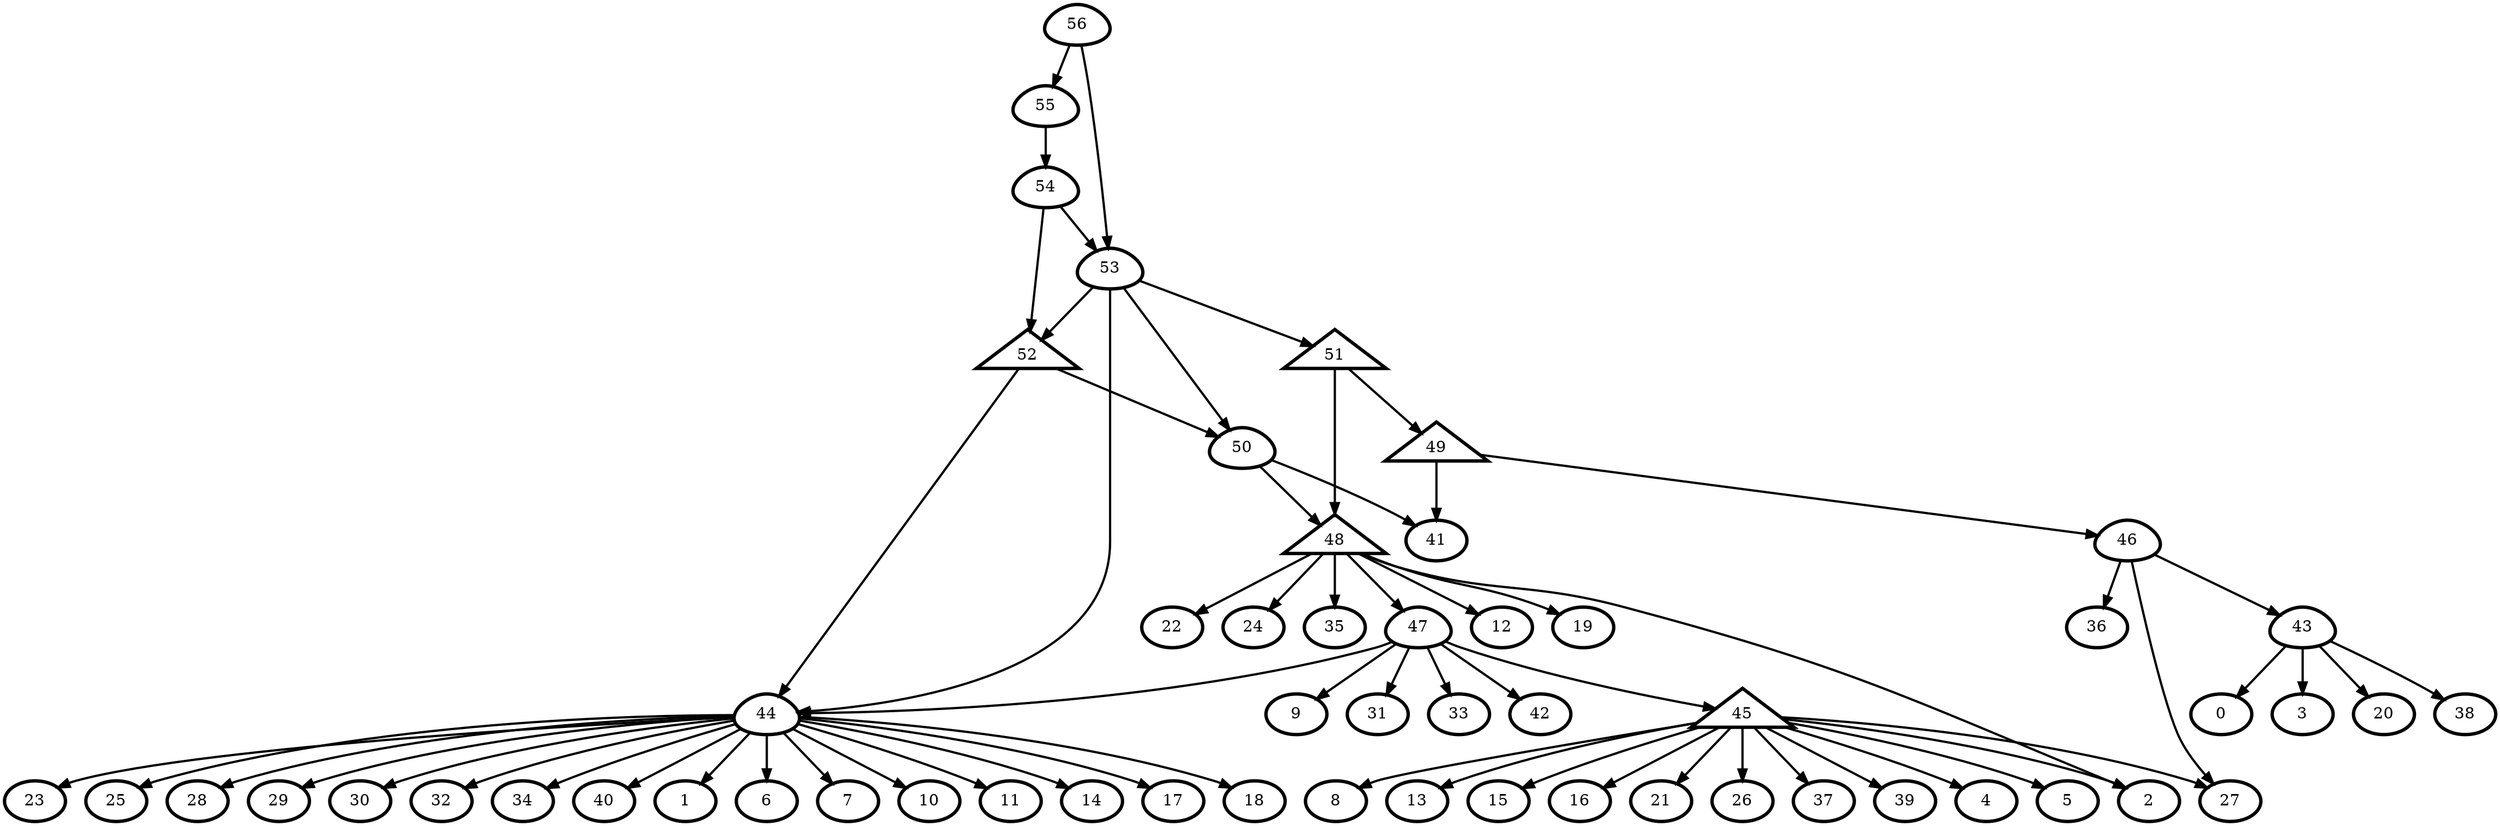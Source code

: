 digraph G {
    0 [penwidth=3,label="0"]
    1 [penwidth=3,label="1"]
    2 [penwidth=3,label="2"]
    3 [penwidth=3,label="3"]
    4 [penwidth=3,label="4"]
    5 [penwidth=3,label="5"]
    6 [penwidth=3,label="6"]
    7 [penwidth=3,label="7"]
    8 [penwidth=3,label="8"]
    9 [penwidth=3,label="9"]
    10 [penwidth=3,label="10"]
    11 [penwidth=3,label="11"]
    12 [penwidth=3,label="12"]
    13 [penwidth=3,label="13"]
    14 [penwidth=3,label="14"]
    15 [penwidth=3,label="15"]
    16 [penwidth=3,label="16"]
    17 [penwidth=3,label="17"]
    18 [penwidth=3,label="18"]
    19 [penwidth=3,label="19"]
    20 [penwidth=3,label="20"]
    21 [penwidth=3,label="21"]
    22 [penwidth=3,label="22"]
    23 [penwidth=3,label="23"]
    24 [penwidth=3,label="24"]
    25 [penwidth=3,label="25"]
    26 [penwidth=3,label="26"]
    27 [penwidth=3,label="27"]
    28 [penwidth=3,label="28"]
    29 [penwidth=3,label="29"]
    30 [penwidth=3,label="30"]
    31 [penwidth=3,label="31"]
    32 [penwidth=3,label="32"]
    33 [penwidth=3,label="33"]
    34 [penwidth=3,label="34"]
    35 [penwidth=3,label="35"]
    36 [penwidth=3,label="36"]
    37 [penwidth=3,label="37"]
    38 [penwidth=3,label="38"]
    39 [penwidth=3,label="39"]
    40 [penwidth=3,label="40"]
    41 [penwidth=3,label="41"]
    42 [penwidth=3,label="42"]
    43 [penwidth=3,label="43",shape = "egg"]
    44 [penwidth=3,label="44",shape = "egg"]
    45 [penwidth=3,label="46",shape = "egg"]
    46 [penwidth=3,label="47",shape = "egg"]
    47 [penwidth=3,label="50",shape = "egg"]
    48 [penwidth=3,label="53",shape = "egg"]
    49 [penwidth=3,label="54",shape = "egg"]
    50 [penwidth=3,label="55",shape = "egg"]
    51 [penwidth=3,label="45",shape = "triangle"]
    52 [penwidth=3,label="48",shape = "triangle"]
    53 [penwidth=3,label="49",shape = "triangle"]
    54 [penwidth=3,label="51",shape = "triangle"]
    55 [penwidth=3,label="52",shape = "triangle"]
    56 [penwidth=3,label="56",shape = "egg"]

    43 -> 20 [penwidth=2]
    43 -> 0 [penwidth=2]
    43 -> 3 [penwidth=2]
    43 -> 38 [penwidth=2]
    44 -> 18 [penwidth=2]
    44 -> 40 [penwidth=2]
    44 -> 23 [penwidth=2]
    44 -> 6 [penwidth=2]
    44 -> 10 [penwidth=2]
    44 -> 14 [penwidth=2]
    44 -> 7 [penwidth=2]
    44 -> 17 [penwidth=2]
    44 -> 34 [penwidth=2]
    44 -> 11 [penwidth=2]
    44 -> 28 [penwidth=2]
    44 -> 25 [penwidth=2]
    44 -> 29 [penwidth=2]
    44 -> 30 [penwidth=2]
    44 -> 1 [penwidth=2]
    44 -> 32 [penwidth=2]
    51 -> 15 [penwidth=2]
    51 -> 27 [penwidth=2]
    51 -> 5 [penwidth=2]
    51 -> 21 [penwidth=2]
    51 -> 26 [penwidth=2]
    51 -> 13 [penwidth=2]
    51 -> 39 [penwidth=2]
    51 -> 8 [penwidth=2]
    51 -> 4 [penwidth=2]
    51 -> 37 [penwidth=2]
    51 -> 16 [penwidth=2]
    51 -> 2 [penwidth=2]
    45 -> 43 [penwidth=2]
    45 -> 36 [penwidth=2]
    45 -> 27 [penwidth=2]
    46 -> 42 [penwidth=2]
    46 -> 44 [penwidth=2]
    46 -> 31 [penwidth=2]
    46 -> 33 [penwidth=2]
    46 -> 9 [penwidth=2]
    46 -> 51 [penwidth=2]
    52 -> 2 [penwidth=2]
    52 -> 22 [penwidth=2]
    52 -> 12 [penwidth=2]
    52 -> 24 [penwidth=2]
    52 -> 46 [penwidth=2]
    52 -> 35 [penwidth=2]
    52 -> 19 [penwidth=2]
    53 -> 41 [penwidth=2]
    53 -> 45 [penwidth=2]
    47 -> 41 [penwidth=2]
    47 -> 52 [penwidth=2]
    54 -> 53 [penwidth=2]
    54 -> 52 [penwidth=2]
    55 -> 47 [penwidth=2]
    55 -> 44 [penwidth=2]
    48 -> 54 [penwidth=2]
    48 -> 47 [penwidth=2]
    48 -> 55 [penwidth=2]
    48 -> 44 [penwidth=2]
    49 -> 55 [penwidth=2]
    49 -> 48 [penwidth=2]
    50 -> 49 [penwidth=2]
    56 -> 50 [penwidth=2]
    56 -> 48 [penwidth=2]
}